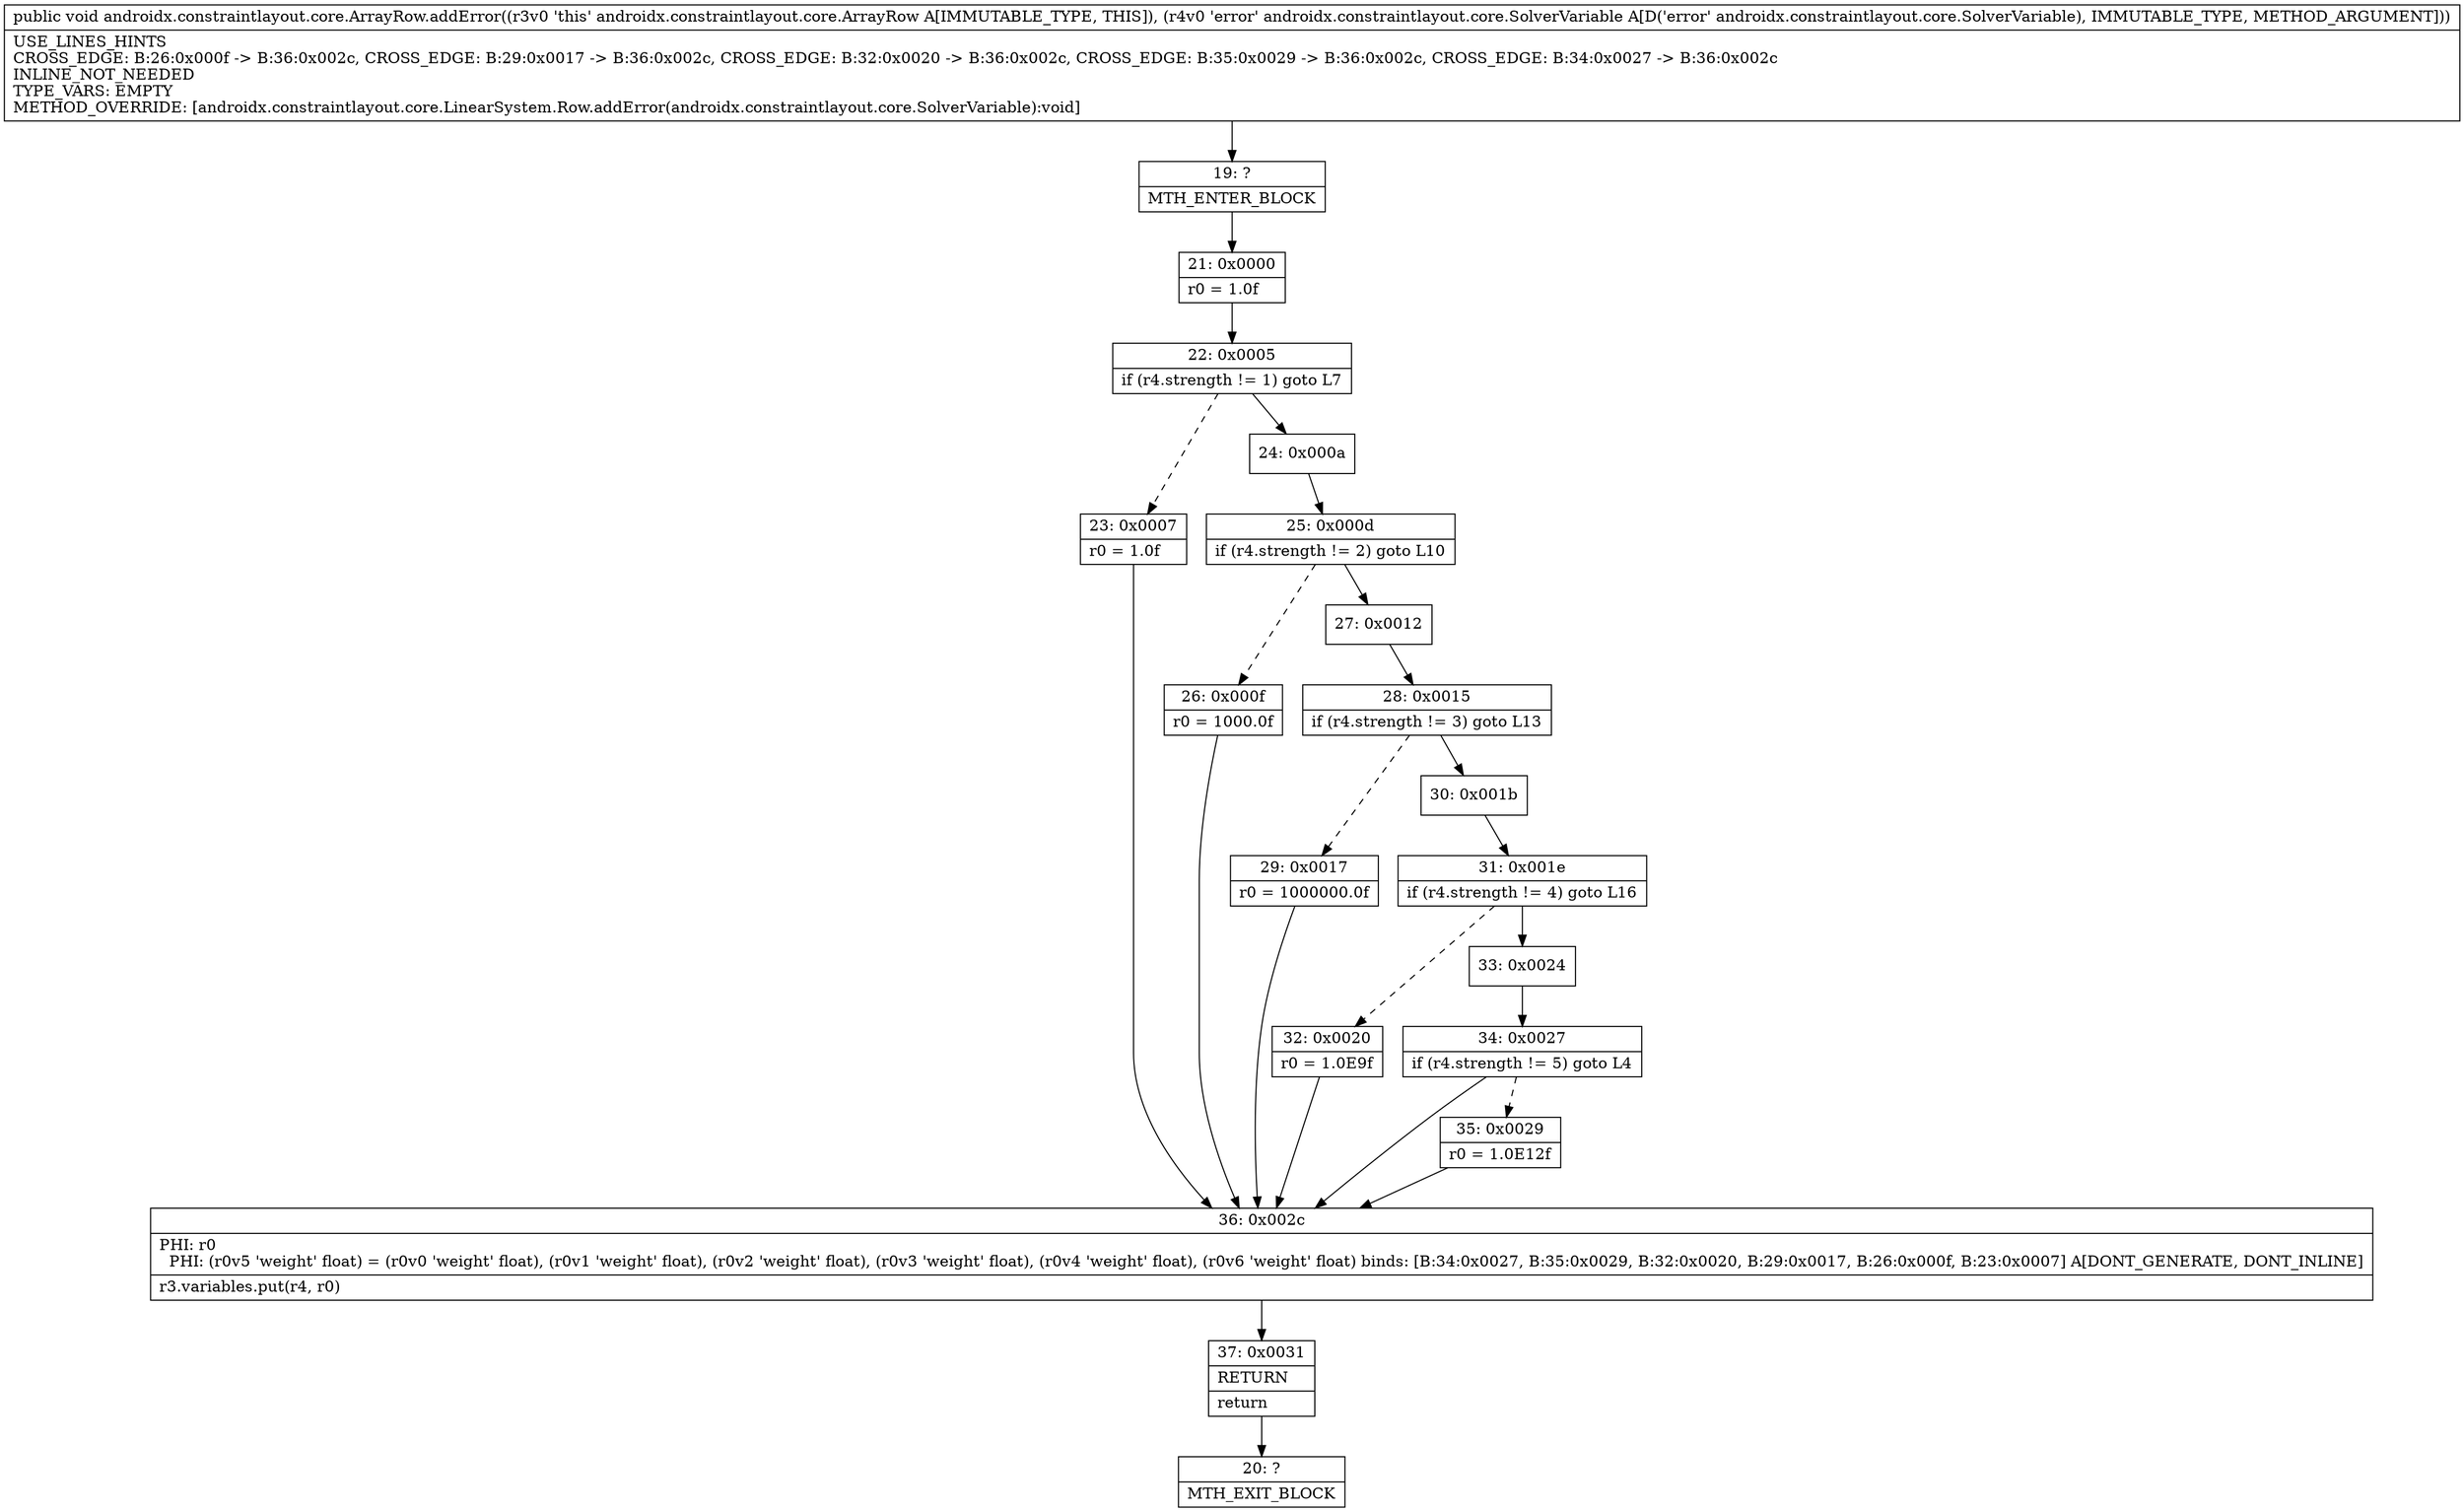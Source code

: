 digraph "CFG forandroidx.constraintlayout.core.ArrayRow.addError(Landroidx\/constraintlayout\/core\/SolverVariable;)V" {
Node_19 [shape=record,label="{19\:\ ?|MTH_ENTER_BLOCK\l}"];
Node_21 [shape=record,label="{21\:\ 0x0000|r0 = 1.0f\l}"];
Node_22 [shape=record,label="{22\:\ 0x0005|if (r4.strength != 1) goto L7\l}"];
Node_23 [shape=record,label="{23\:\ 0x0007|r0 = 1.0f\l}"];
Node_36 [shape=record,label="{36\:\ 0x002c|PHI: r0 \l  PHI: (r0v5 'weight' float) = (r0v0 'weight' float), (r0v1 'weight' float), (r0v2 'weight' float), (r0v3 'weight' float), (r0v4 'weight' float), (r0v6 'weight' float) binds: [B:34:0x0027, B:35:0x0029, B:32:0x0020, B:29:0x0017, B:26:0x000f, B:23:0x0007] A[DONT_GENERATE, DONT_INLINE]\l|r3.variables.put(r4, r0)\l}"];
Node_37 [shape=record,label="{37\:\ 0x0031|RETURN\l|return\l}"];
Node_20 [shape=record,label="{20\:\ ?|MTH_EXIT_BLOCK\l}"];
Node_24 [shape=record,label="{24\:\ 0x000a}"];
Node_25 [shape=record,label="{25\:\ 0x000d|if (r4.strength != 2) goto L10\l}"];
Node_26 [shape=record,label="{26\:\ 0x000f|r0 = 1000.0f\l}"];
Node_27 [shape=record,label="{27\:\ 0x0012}"];
Node_28 [shape=record,label="{28\:\ 0x0015|if (r4.strength != 3) goto L13\l}"];
Node_29 [shape=record,label="{29\:\ 0x0017|r0 = 1000000.0f\l}"];
Node_30 [shape=record,label="{30\:\ 0x001b}"];
Node_31 [shape=record,label="{31\:\ 0x001e|if (r4.strength != 4) goto L16\l}"];
Node_32 [shape=record,label="{32\:\ 0x0020|r0 = 1.0E9f\l}"];
Node_33 [shape=record,label="{33\:\ 0x0024}"];
Node_34 [shape=record,label="{34\:\ 0x0027|if (r4.strength != 5) goto L4\l}"];
Node_35 [shape=record,label="{35\:\ 0x0029|r0 = 1.0E12f\l}"];
MethodNode[shape=record,label="{public void androidx.constraintlayout.core.ArrayRow.addError((r3v0 'this' androidx.constraintlayout.core.ArrayRow A[IMMUTABLE_TYPE, THIS]), (r4v0 'error' androidx.constraintlayout.core.SolverVariable A[D('error' androidx.constraintlayout.core.SolverVariable), IMMUTABLE_TYPE, METHOD_ARGUMENT]))  | USE_LINES_HINTS\lCROSS_EDGE: B:26:0x000f \-\> B:36:0x002c, CROSS_EDGE: B:29:0x0017 \-\> B:36:0x002c, CROSS_EDGE: B:32:0x0020 \-\> B:36:0x002c, CROSS_EDGE: B:35:0x0029 \-\> B:36:0x002c, CROSS_EDGE: B:34:0x0027 \-\> B:36:0x002c\lINLINE_NOT_NEEDED\lTYPE_VARS: EMPTY\lMETHOD_OVERRIDE: [androidx.constraintlayout.core.LinearSystem.Row.addError(androidx.constraintlayout.core.SolverVariable):void]\l}"];
MethodNode -> Node_19;Node_19 -> Node_21;
Node_21 -> Node_22;
Node_22 -> Node_23[style=dashed];
Node_22 -> Node_24;
Node_23 -> Node_36;
Node_36 -> Node_37;
Node_37 -> Node_20;
Node_24 -> Node_25;
Node_25 -> Node_26[style=dashed];
Node_25 -> Node_27;
Node_26 -> Node_36;
Node_27 -> Node_28;
Node_28 -> Node_29[style=dashed];
Node_28 -> Node_30;
Node_29 -> Node_36;
Node_30 -> Node_31;
Node_31 -> Node_32[style=dashed];
Node_31 -> Node_33;
Node_32 -> Node_36;
Node_33 -> Node_34;
Node_34 -> Node_35[style=dashed];
Node_34 -> Node_36;
Node_35 -> Node_36;
}

